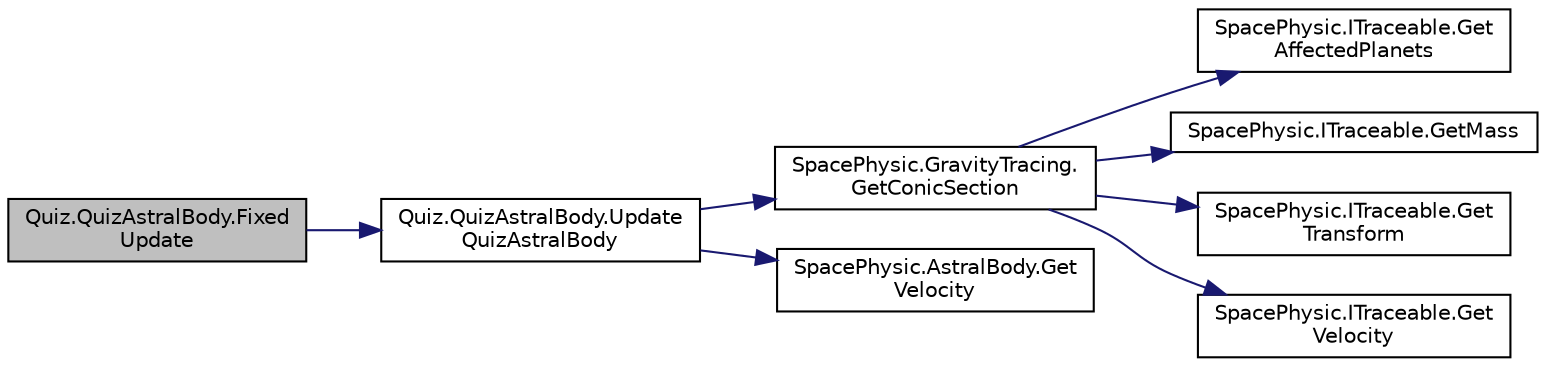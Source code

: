 digraph "Quiz.QuizAstralBody.FixedUpdate"
{
 // INTERACTIVE_SVG=YES
 // LATEX_PDF_SIZE
  edge [fontname="Helvetica",fontsize="10",labelfontname="Helvetica",labelfontsize="10"];
  node [fontname="Helvetica",fontsize="10",shape=record];
  rankdir="LR";
  Node1 [label="Quiz.QuizAstralBody.Fixed\lUpdate",height=0.2,width=0.4,color="black", fillcolor="grey75", style="filled", fontcolor="black",tooltip=" "];
  Node1 -> Node2 [color="midnightblue",fontsize="10",style="solid",fontname="Helvetica"];
  Node2 [label="Quiz.QuizAstralBody.Update\lQuizAstralBody",height=0.2,width=0.4,color="black", fillcolor="white", style="filled",URL="$class_quiz_1_1_quiz_astral_body.html#a03a56d66cf7a3c2fbbea70a297229e76",tooltip="更新天体数据"];
  Node2 -> Node3 [color="midnightblue",fontsize="10",style="solid",fontname="Helvetica"];
  Node3 [label="SpacePhysic.GravityTracing.\lGetConicSection",height=0.2,width=0.4,color="black", fillcolor="white", style="filled",URL="$class_space_physic_1_1_gravity_tracing.html#a02741a5f2ab9b583440a9ebba2e2d685",tooltip="获取轨道圆锥曲线"];
  Node3 -> Node4 [color="midnightblue",fontsize="10",style="solid",fontname="Helvetica"];
  Node4 [label="SpacePhysic.ITraceable.Get\lAffectedPlanets",height=0.2,width=0.4,color="black", fillcolor="white", style="filled",URL="$interface_space_physic_1_1_i_traceable.html#af984b78fd839b5b3d34758ca05353213",tooltip=" "];
  Node3 -> Node5 [color="midnightblue",fontsize="10",style="solid",fontname="Helvetica"];
  Node5 [label="SpacePhysic.ITraceable.GetMass",height=0.2,width=0.4,color="black", fillcolor="white", style="filled",URL="$interface_space_physic_1_1_i_traceable.html#a7a61c09595bedc638b0268d8277e8873",tooltip=" "];
  Node3 -> Node6 [color="midnightblue",fontsize="10",style="solid",fontname="Helvetica"];
  Node6 [label="SpacePhysic.ITraceable.Get\lTransform",height=0.2,width=0.4,color="black", fillcolor="white", style="filled",URL="$interface_space_physic_1_1_i_traceable.html#a53c8890effec964fa2245908e79016c4",tooltip=" "];
  Node3 -> Node7 [color="midnightblue",fontsize="10",style="solid",fontname="Helvetica"];
  Node7 [label="SpacePhysic.ITraceable.Get\lVelocity",height=0.2,width=0.4,color="black", fillcolor="white", style="filled",URL="$interface_space_physic_1_1_i_traceable.html#a8c908476fbe6acf4aaf2e7594537dddb",tooltip=" "];
  Node2 -> Node8 [color="midnightblue",fontsize="10",style="solid",fontname="Helvetica"];
  Node8 [label="SpacePhysic.AstralBody.Get\lVelocity",height=0.2,width=0.4,color="black", fillcolor="white", style="filled",URL="$class_space_physic_1_1_astral_body.html#a49a47294cf00916a50c42a62cda119f0",tooltip=" "];
}
